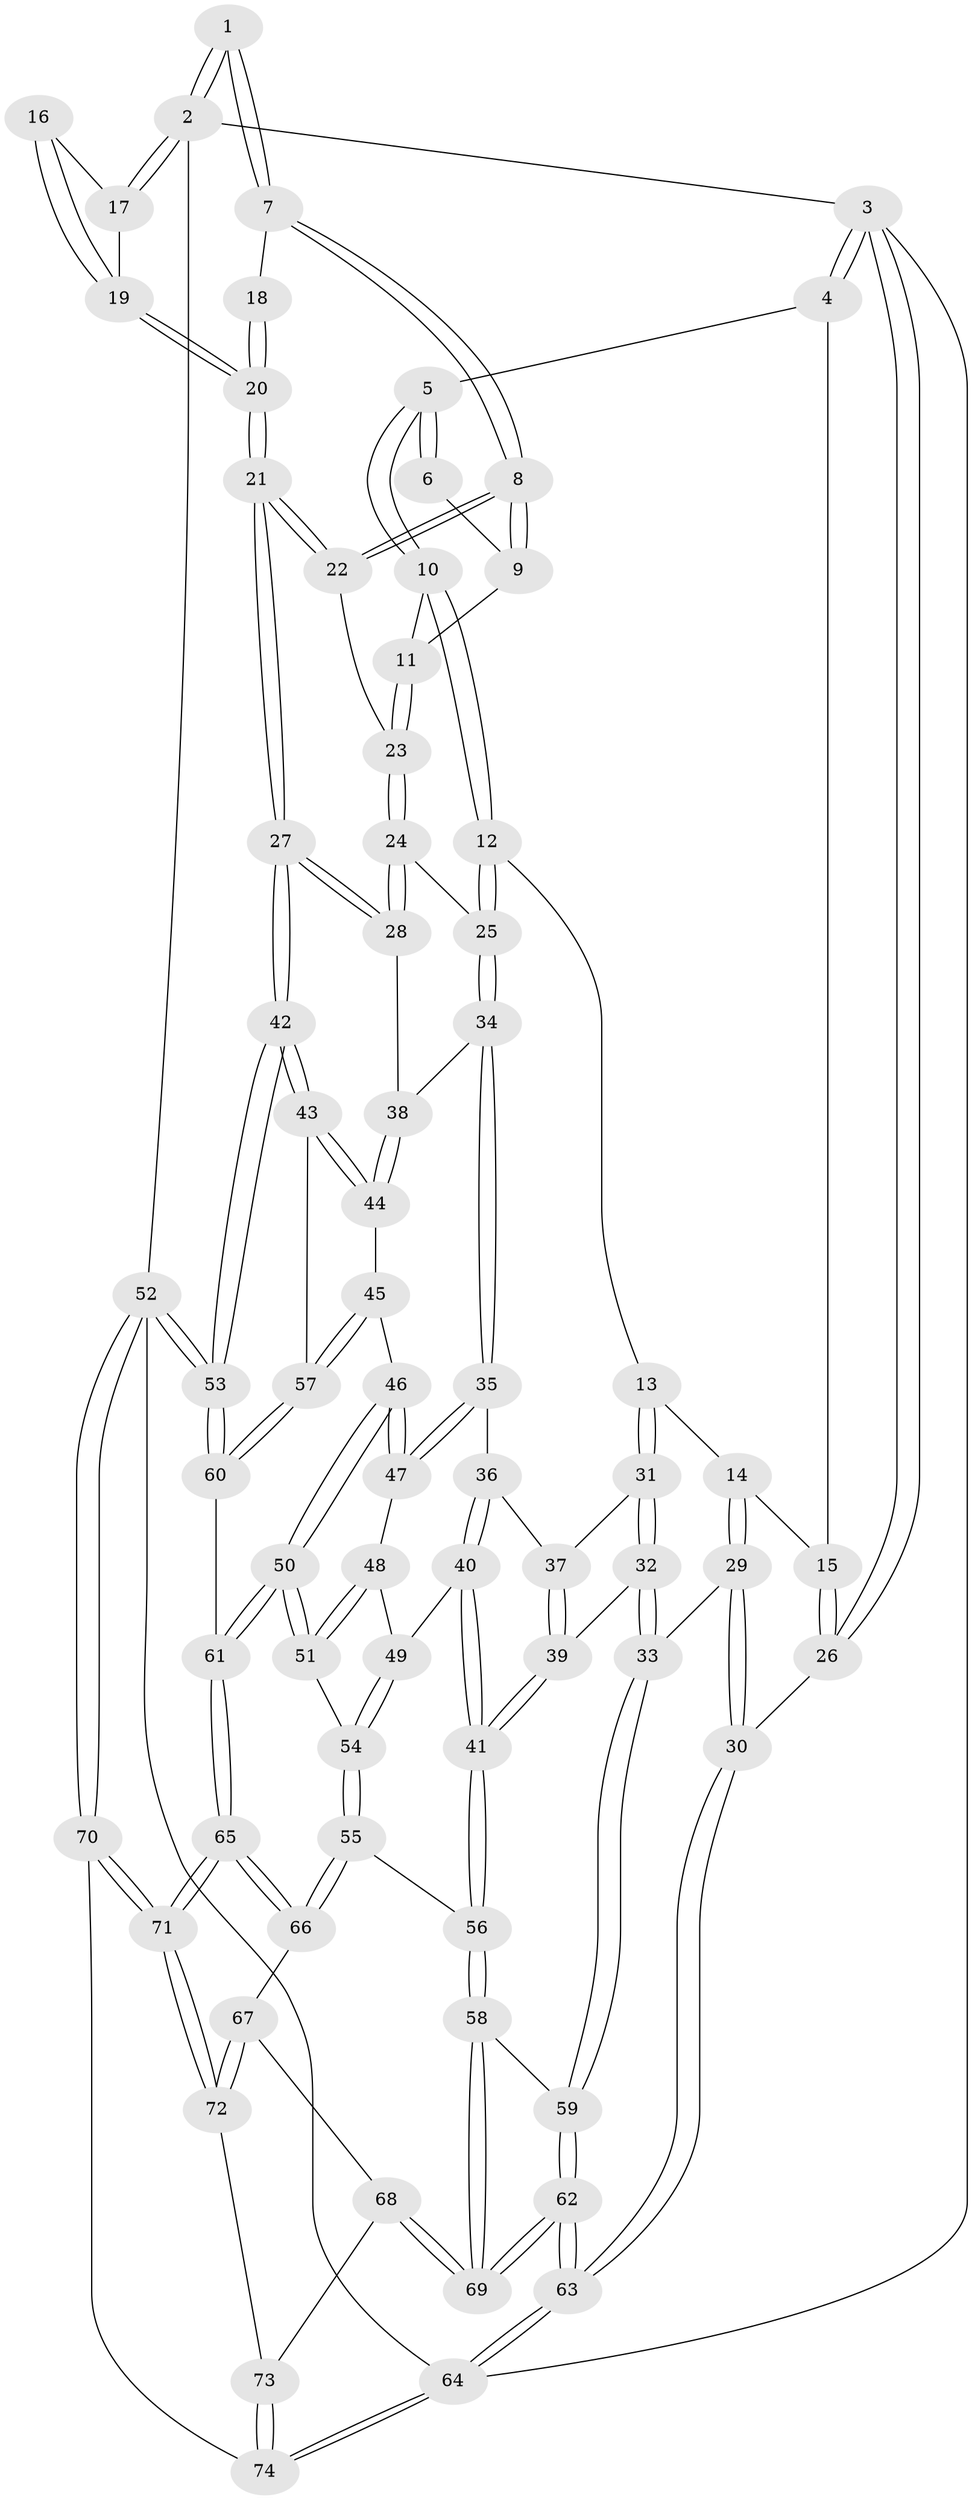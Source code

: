 // Generated by graph-tools (version 1.1) at 2025/27/03/15/25 16:27:57]
// undirected, 74 vertices, 182 edges
graph export_dot {
graph [start="1"]
  node [color=gray90,style=filled];
  1 [pos="+0.9791033563584862+0"];
  2 [pos="+1+0"];
  3 [pos="+0+0"];
  4 [pos="+0.2025885205440563+0"];
  5 [pos="+0.48991875848041005+0"];
  6 [pos="+0.8044330539329474+0"];
  7 [pos="+0.9046711154147957+0.10312195841124044"];
  8 [pos="+0.8665099108540375+0.1290757828296479"];
  9 [pos="+0.7982467732144272+0"];
  10 [pos="+0.4969306927745368+0"];
  11 [pos="+0.7478872926349814+0.09786463569310265"];
  12 [pos="+0.4761045097499275+0.17960791206898313"];
  13 [pos="+0.39441037074311397+0.2084036041504324"];
  14 [pos="+0.3590153003355944+0.20466560199436412"];
  15 [pos="+0.204591004956007+0.11714704574974058"];
  16 [pos="+0.9522753682881812+0.09147047804221702"];
  17 [pos="+1+0"];
  18 [pos="+0.9273536473923429+0.1017596625675274"];
  19 [pos="+1+0.2520282792776017"];
  20 [pos="+1+0.3435972485985307"];
  21 [pos="+1+0.4894275904554938"];
  22 [pos="+0.8414260526731816+0.16123901988375725"];
  23 [pos="+0.7601598753911237+0.16397082220616047"];
  24 [pos="+0.7540024913174018+0.16879174348671497"];
  25 [pos="+0.5549363440614985+0.23861194842393793"];
  26 [pos="+0+0.27942667470641214"];
  27 [pos="+1+0.5115313199201373"];
  28 [pos="+0.80596031257296+0.3752616694312042"];
  29 [pos="+0.07971281026495809+0.40750693917745906"];
  30 [pos="+0+0.3184486106412796"];
  31 [pos="+0.36014529399439194+0.33491938048153824"];
  32 [pos="+0.19804916079450866+0.46697959578080966"];
  33 [pos="+0.13045120198548546+0.4552589328285978"];
  34 [pos="+0.5868425546928677+0.34947731293678647"];
  35 [pos="+0.5855762181276634+0.35191506265604156"];
  36 [pos="+0.3932108365971153+0.43598441120838366"];
  37 [pos="+0.3844091526629518+0.42583724389861605"];
  38 [pos="+0.6549526078409434+0.38225641013165984"];
  39 [pos="+0.21380127146162942+0.4753200696645201"];
  40 [pos="+0.4081202951994572+0.5108745542096098"];
  41 [pos="+0.31358307529409435+0.5555014872797257"];
  42 [pos="+1+0.5299333687601431"];
  43 [pos="+0.805916271943562+0.5568260038595694"];
  44 [pos="+0.7065070416658543+0.4993034934551723"];
  45 [pos="+0.6453862811745165+0.5504151235058946"];
  46 [pos="+0.6067469679467682+0.5560110716606987"];
  47 [pos="+0.5730651672710246+0.39177194743600346"];
  48 [pos="+0.5074802158554419+0.47348182900356084"];
  49 [pos="+0.4327948178591877+0.5185876591256261"];
  50 [pos="+0.5786634116011362+0.5976135803169155"];
  51 [pos="+0.5497842366383697+0.5831304719158555"];
  52 [pos="+1+1"];
  53 [pos="+1+0.9541664910782484"];
  54 [pos="+0.461299350910973+0.5757556253659357"];
  55 [pos="+0.4311784322275568+0.6795788924342192"];
  56 [pos="+0.32168900528049477+0.666315336255716"];
  57 [pos="+0.7206810819131579+0.618246468169824"];
  58 [pos="+0.21729903418177668+0.769798520749722"];
  59 [pos="+0.13081882152039614+0.5174093918647171"];
  60 [pos="+0.6669439901692509+0.7034787192359894"];
  61 [pos="+0.5977011667332347+0.7205168299380016"];
  62 [pos="+0+1"];
  63 [pos="+0+1"];
  64 [pos="+0+1"];
  65 [pos="+0.5672779136072706+0.7550681791374447"];
  66 [pos="+0.5110086193350337+0.7478986382972402"];
  67 [pos="+0.413289656443301+0.8244842383346034"];
  68 [pos="+0.3269835178131444+0.8770529679737855"];
  69 [pos="+0.17435692220186735+0.8761993624174044"];
  70 [pos="+0.7363158149567052+1"];
  71 [pos="+0.625704464390691+0.9651663383241809"];
  72 [pos="+0.5289277317978601+0.9407484505129623"];
  73 [pos="+0.3902162726494903+0.9190702267716767"];
  74 [pos="+0.4827492010733613+1"];
  1 -- 2;
  1 -- 2;
  1 -- 7;
  1 -- 7;
  2 -- 3;
  2 -- 17;
  2 -- 17;
  2 -- 52;
  3 -- 4;
  3 -- 4;
  3 -- 26;
  3 -- 26;
  3 -- 64;
  4 -- 5;
  4 -- 15;
  5 -- 6;
  5 -- 6;
  5 -- 10;
  5 -- 10;
  6 -- 9;
  7 -- 8;
  7 -- 8;
  7 -- 18;
  8 -- 9;
  8 -- 9;
  8 -- 22;
  8 -- 22;
  9 -- 11;
  10 -- 11;
  10 -- 12;
  10 -- 12;
  11 -- 23;
  11 -- 23;
  12 -- 13;
  12 -- 25;
  12 -- 25;
  13 -- 14;
  13 -- 31;
  13 -- 31;
  14 -- 15;
  14 -- 29;
  14 -- 29;
  15 -- 26;
  15 -- 26;
  16 -- 17;
  16 -- 19;
  16 -- 19;
  17 -- 19;
  18 -- 20;
  18 -- 20;
  19 -- 20;
  19 -- 20;
  20 -- 21;
  20 -- 21;
  21 -- 22;
  21 -- 22;
  21 -- 27;
  21 -- 27;
  22 -- 23;
  23 -- 24;
  23 -- 24;
  24 -- 25;
  24 -- 28;
  24 -- 28;
  25 -- 34;
  25 -- 34;
  26 -- 30;
  27 -- 28;
  27 -- 28;
  27 -- 42;
  27 -- 42;
  28 -- 38;
  29 -- 30;
  29 -- 30;
  29 -- 33;
  30 -- 63;
  30 -- 63;
  31 -- 32;
  31 -- 32;
  31 -- 37;
  32 -- 33;
  32 -- 33;
  32 -- 39;
  33 -- 59;
  33 -- 59;
  34 -- 35;
  34 -- 35;
  34 -- 38;
  35 -- 36;
  35 -- 47;
  35 -- 47;
  36 -- 37;
  36 -- 40;
  36 -- 40;
  37 -- 39;
  37 -- 39;
  38 -- 44;
  38 -- 44;
  39 -- 41;
  39 -- 41;
  40 -- 41;
  40 -- 41;
  40 -- 49;
  41 -- 56;
  41 -- 56;
  42 -- 43;
  42 -- 43;
  42 -- 53;
  42 -- 53;
  43 -- 44;
  43 -- 44;
  43 -- 57;
  44 -- 45;
  45 -- 46;
  45 -- 57;
  45 -- 57;
  46 -- 47;
  46 -- 47;
  46 -- 50;
  46 -- 50;
  47 -- 48;
  48 -- 49;
  48 -- 51;
  48 -- 51;
  49 -- 54;
  49 -- 54;
  50 -- 51;
  50 -- 51;
  50 -- 61;
  50 -- 61;
  51 -- 54;
  52 -- 53;
  52 -- 53;
  52 -- 70;
  52 -- 70;
  52 -- 64;
  53 -- 60;
  53 -- 60;
  54 -- 55;
  54 -- 55;
  55 -- 56;
  55 -- 66;
  55 -- 66;
  56 -- 58;
  56 -- 58;
  57 -- 60;
  57 -- 60;
  58 -- 59;
  58 -- 69;
  58 -- 69;
  59 -- 62;
  59 -- 62;
  60 -- 61;
  61 -- 65;
  61 -- 65;
  62 -- 63;
  62 -- 63;
  62 -- 69;
  62 -- 69;
  63 -- 64;
  63 -- 64;
  64 -- 74;
  64 -- 74;
  65 -- 66;
  65 -- 66;
  65 -- 71;
  65 -- 71;
  66 -- 67;
  67 -- 68;
  67 -- 72;
  67 -- 72;
  68 -- 69;
  68 -- 69;
  68 -- 73;
  70 -- 71;
  70 -- 71;
  70 -- 74;
  71 -- 72;
  71 -- 72;
  72 -- 73;
  73 -- 74;
  73 -- 74;
}
